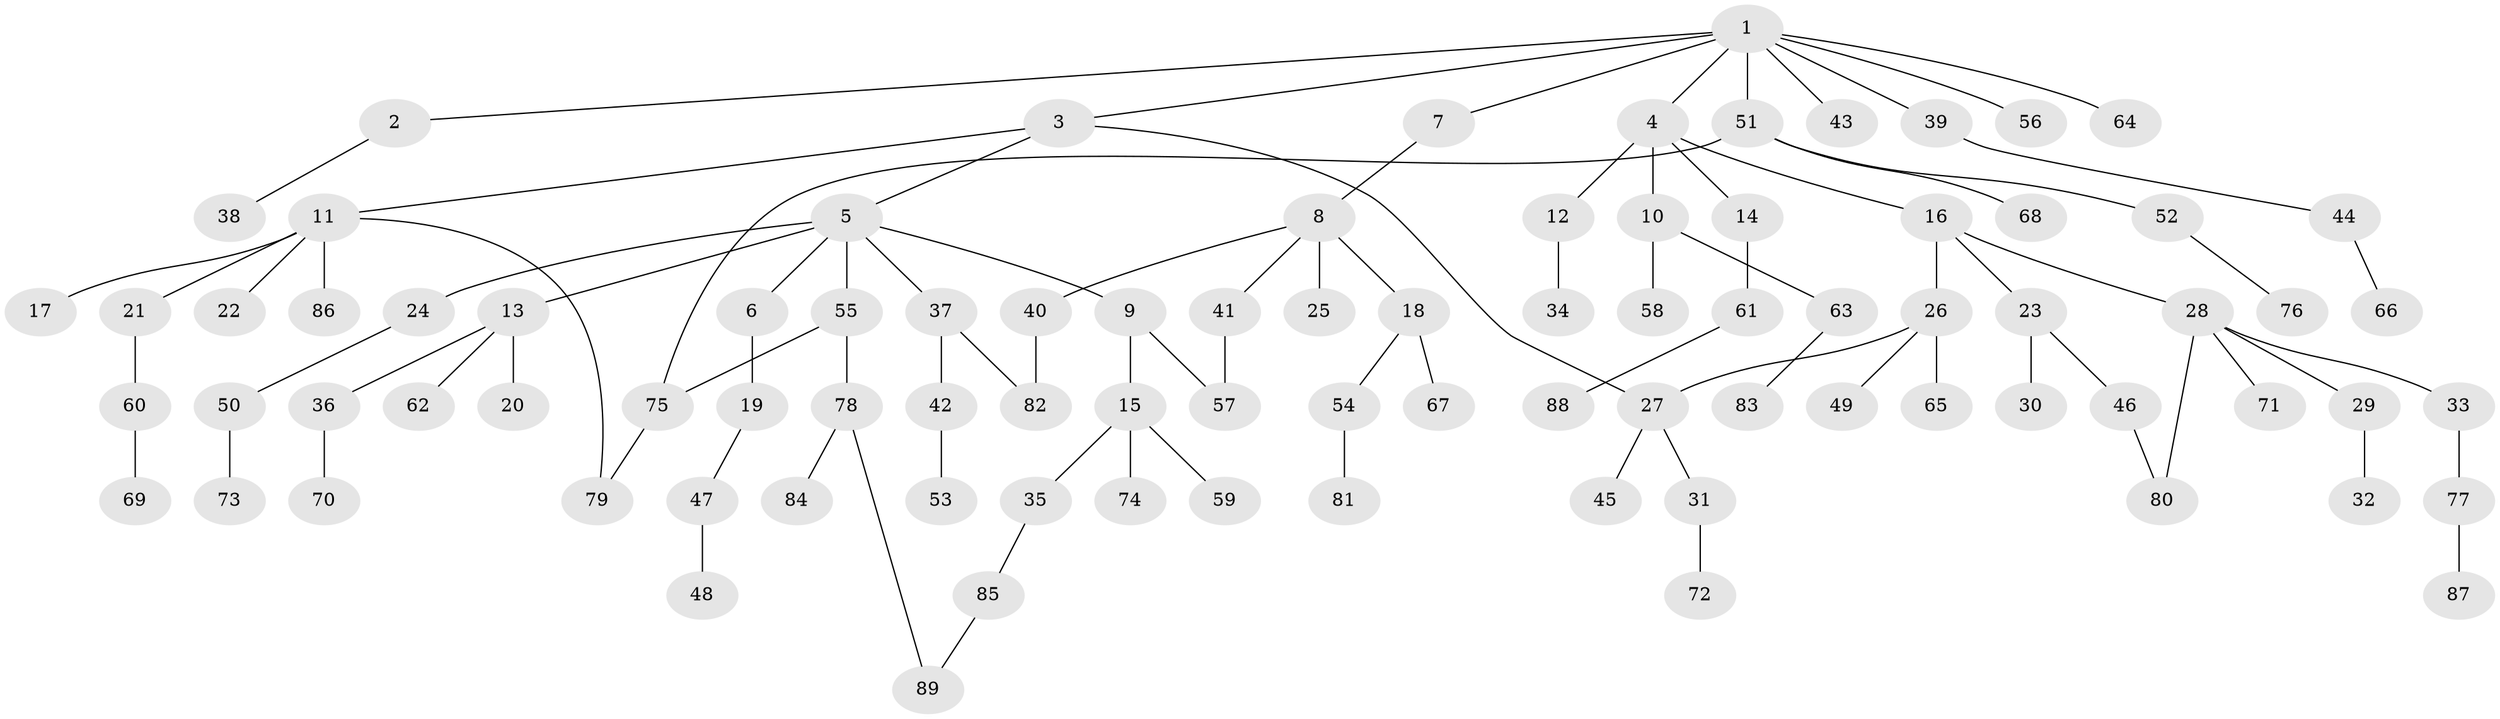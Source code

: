 // coarse degree distribution, {12: 0.02857142857142857, 9: 0.02857142857142857, 2: 0.2571428571428571, 5: 0.05714285714285714, 4: 0.02857142857142857, 1: 0.5142857142857142, 3: 0.08571428571428572}
// Generated by graph-tools (version 1.1) at 2025/17/03/04/25 18:17:10]
// undirected, 89 vertices, 95 edges
graph export_dot {
graph [start="1"]
  node [color=gray90,style=filled];
  1;
  2;
  3;
  4;
  5;
  6;
  7;
  8;
  9;
  10;
  11;
  12;
  13;
  14;
  15;
  16;
  17;
  18;
  19;
  20;
  21;
  22;
  23;
  24;
  25;
  26;
  27;
  28;
  29;
  30;
  31;
  32;
  33;
  34;
  35;
  36;
  37;
  38;
  39;
  40;
  41;
  42;
  43;
  44;
  45;
  46;
  47;
  48;
  49;
  50;
  51;
  52;
  53;
  54;
  55;
  56;
  57;
  58;
  59;
  60;
  61;
  62;
  63;
  64;
  65;
  66;
  67;
  68;
  69;
  70;
  71;
  72;
  73;
  74;
  75;
  76;
  77;
  78;
  79;
  80;
  81;
  82;
  83;
  84;
  85;
  86;
  87;
  88;
  89;
  1 -- 2;
  1 -- 3;
  1 -- 4;
  1 -- 7;
  1 -- 39;
  1 -- 43;
  1 -- 51;
  1 -- 56;
  1 -- 64;
  2 -- 38;
  3 -- 5;
  3 -- 11;
  3 -- 27;
  4 -- 10;
  4 -- 12;
  4 -- 14;
  4 -- 16;
  5 -- 6;
  5 -- 9;
  5 -- 13;
  5 -- 24;
  5 -- 37;
  5 -- 55;
  6 -- 19;
  7 -- 8;
  8 -- 18;
  8 -- 25;
  8 -- 40;
  8 -- 41;
  9 -- 15;
  9 -- 57;
  10 -- 58;
  10 -- 63;
  11 -- 17;
  11 -- 21;
  11 -- 22;
  11 -- 86;
  11 -- 79;
  12 -- 34;
  13 -- 20;
  13 -- 36;
  13 -- 62;
  14 -- 61;
  15 -- 35;
  15 -- 59;
  15 -- 74;
  16 -- 23;
  16 -- 26;
  16 -- 28;
  18 -- 54;
  18 -- 67;
  19 -- 47;
  21 -- 60;
  23 -- 30;
  23 -- 46;
  24 -- 50;
  26 -- 49;
  26 -- 65;
  26 -- 27;
  27 -- 31;
  27 -- 45;
  28 -- 29;
  28 -- 33;
  28 -- 71;
  28 -- 80;
  29 -- 32;
  31 -- 72;
  33 -- 77;
  35 -- 85;
  36 -- 70;
  37 -- 42;
  37 -- 82;
  39 -- 44;
  40 -- 82;
  41 -- 57;
  42 -- 53;
  44 -- 66;
  46 -- 80;
  47 -- 48;
  50 -- 73;
  51 -- 52;
  51 -- 68;
  51 -- 75;
  52 -- 76;
  54 -- 81;
  55 -- 78;
  55 -- 75;
  60 -- 69;
  61 -- 88;
  63 -- 83;
  75 -- 79;
  77 -- 87;
  78 -- 84;
  78 -- 89;
  85 -- 89;
}
